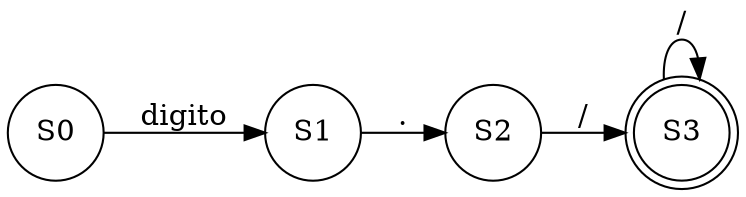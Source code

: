 digraph structs {
rankdir=LR;
node [shape=doublecircle];S3;
node [shape=circle];S0->S1[label="digito"];
S1->S2[label="."];
S2->S3[label="/"];
S3->S3[label="/"];
}
